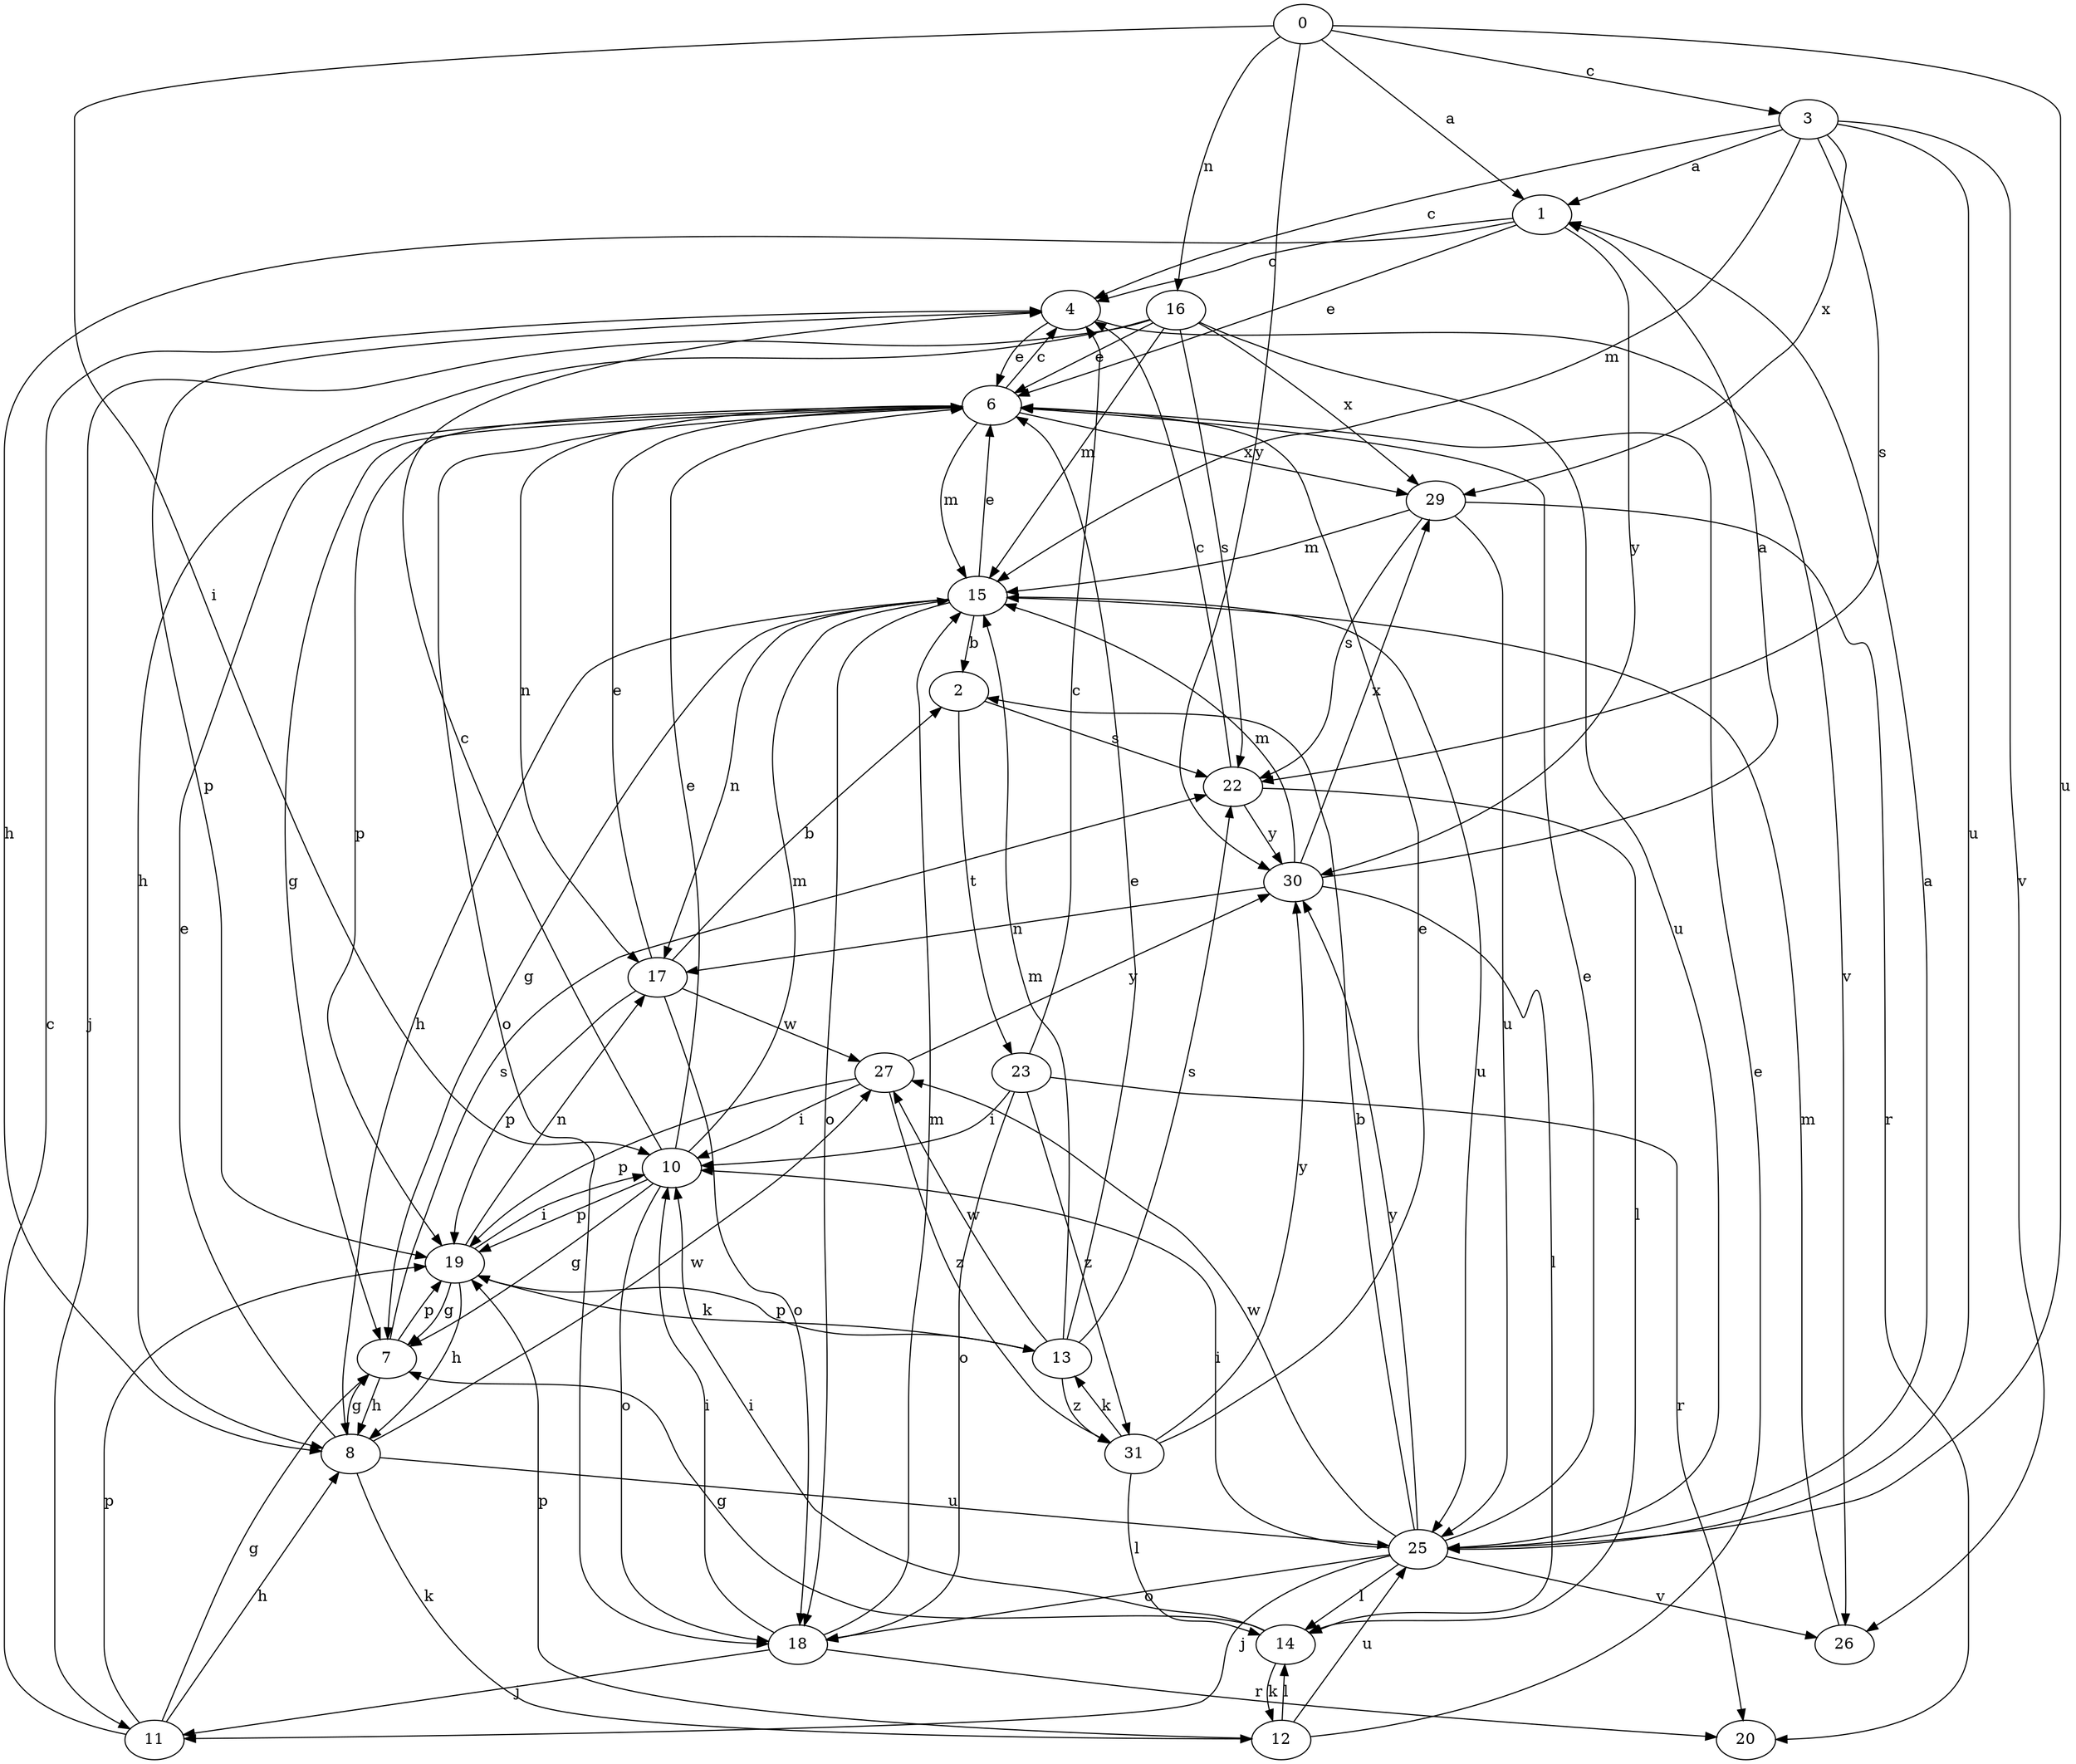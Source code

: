 strict digraph  {
0;
1;
2;
3;
4;
6;
7;
8;
10;
11;
12;
13;
14;
15;
16;
17;
18;
19;
20;
22;
23;
25;
26;
27;
29;
30;
31;
0 -> 1  [label=a];
0 -> 3  [label=c];
0 -> 10  [label=i];
0 -> 16  [label=n];
0 -> 25  [label=u];
0 -> 30  [label=y];
1 -> 4  [label=c];
1 -> 6  [label=e];
1 -> 8  [label=h];
1 -> 30  [label=y];
2 -> 22  [label=s];
2 -> 23  [label=t];
3 -> 1  [label=a];
3 -> 4  [label=c];
3 -> 15  [label=m];
3 -> 22  [label=s];
3 -> 25  [label=u];
3 -> 26  [label=v];
3 -> 29  [label=x];
4 -> 6  [label=e];
4 -> 19  [label=p];
4 -> 26  [label=v];
6 -> 4  [label=c];
6 -> 7  [label=g];
6 -> 15  [label=m];
6 -> 17  [label=n];
6 -> 18  [label=o];
6 -> 19  [label=p];
6 -> 29  [label=x];
7 -> 8  [label=h];
7 -> 19  [label=p];
7 -> 22  [label=s];
8 -> 6  [label=e];
8 -> 7  [label=g];
8 -> 12  [label=k];
8 -> 25  [label=u];
8 -> 27  [label=w];
10 -> 4  [label=c];
10 -> 6  [label=e];
10 -> 7  [label=g];
10 -> 15  [label=m];
10 -> 18  [label=o];
10 -> 19  [label=p];
11 -> 4  [label=c];
11 -> 7  [label=g];
11 -> 8  [label=h];
11 -> 19  [label=p];
12 -> 6  [label=e];
12 -> 14  [label=l];
12 -> 19  [label=p];
12 -> 25  [label=u];
13 -> 6  [label=e];
13 -> 15  [label=m];
13 -> 19  [label=p];
13 -> 22  [label=s];
13 -> 27  [label=w];
13 -> 31  [label=z];
14 -> 7  [label=g];
14 -> 10  [label=i];
14 -> 12  [label=k];
15 -> 2  [label=b];
15 -> 6  [label=e];
15 -> 7  [label=g];
15 -> 8  [label=h];
15 -> 17  [label=n];
15 -> 18  [label=o];
15 -> 25  [label=u];
16 -> 6  [label=e];
16 -> 8  [label=h];
16 -> 11  [label=j];
16 -> 15  [label=m];
16 -> 22  [label=s];
16 -> 25  [label=u];
16 -> 29  [label=x];
17 -> 2  [label=b];
17 -> 6  [label=e];
17 -> 18  [label=o];
17 -> 19  [label=p];
17 -> 27  [label=w];
18 -> 10  [label=i];
18 -> 11  [label=j];
18 -> 15  [label=m];
18 -> 20  [label=r];
19 -> 7  [label=g];
19 -> 8  [label=h];
19 -> 10  [label=i];
19 -> 13  [label=k];
19 -> 17  [label=n];
22 -> 4  [label=c];
22 -> 14  [label=l];
22 -> 30  [label=y];
23 -> 4  [label=c];
23 -> 10  [label=i];
23 -> 18  [label=o];
23 -> 20  [label=r];
23 -> 31  [label=z];
25 -> 1  [label=a];
25 -> 2  [label=b];
25 -> 6  [label=e];
25 -> 10  [label=i];
25 -> 11  [label=j];
25 -> 14  [label=l];
25 -> 18  [label=o];
25 -> 26  [label=v];
25 -> 27  [label=w];
25 -> 30  [label=y];
26 -> 15  [label=m];
27 -> 10  [label=i];
27 -> 19  [label=p];
27 -> 30  [label=y];
27 -> 31  [label=z];
29 -> 15  [label=m];
29 -> 20  [label=r];
29 -> 22  [label=s];
29 -> 25  [label=u];
30 -> 1  [label=a];
30 -> 14  [label=l];
30 -> 15  [label=m];
30 -> 17  [label=n];
30 -> 29  [label=x];
31 -> 6  [label=e];
31 -> 13  [label=k];
31 -> 14  [label=l];
31 -> 30  [label=y];
}
